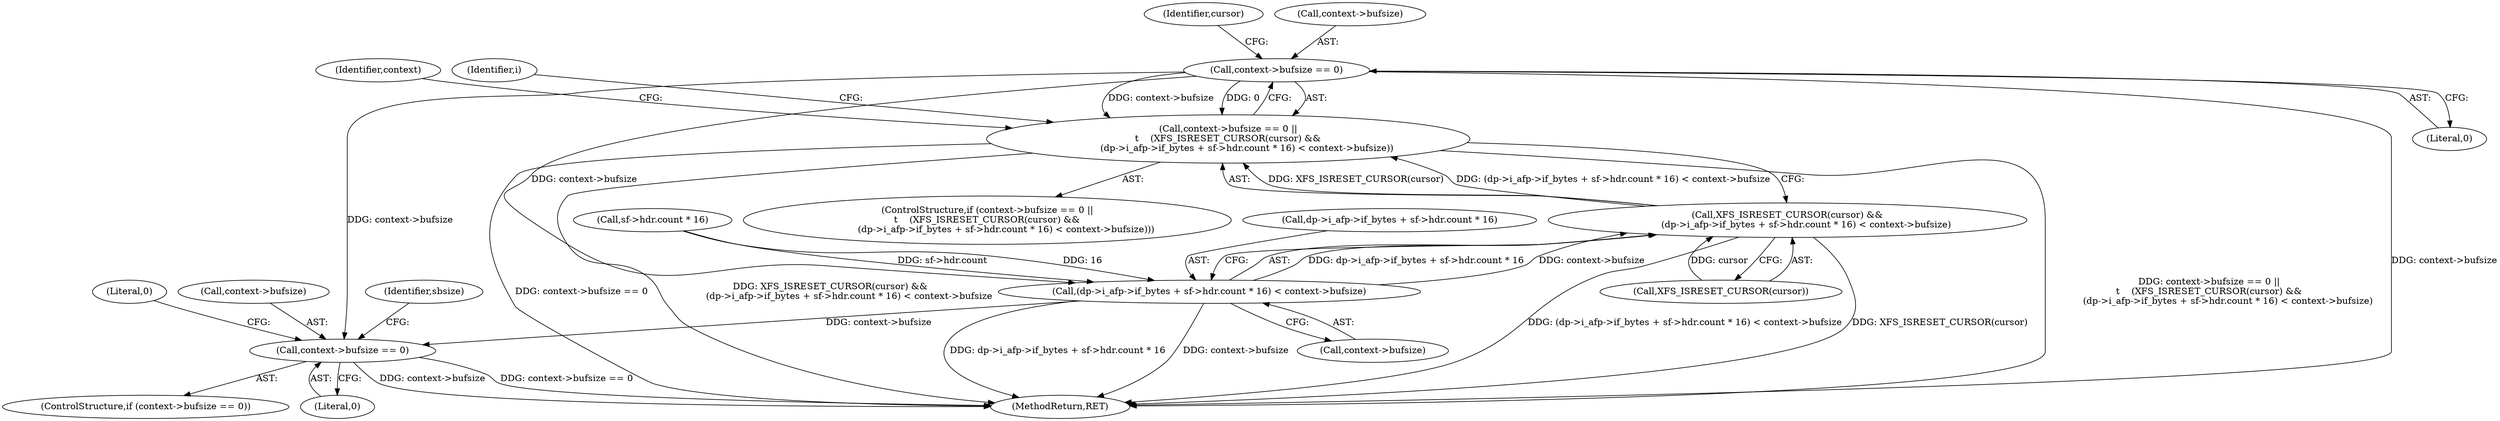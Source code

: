 digraph "0_linux_2e83b79b2d6c78bf1b4aa227938a214dcbddc83f_0@pointer" {
"1000179" [label="(Call,context->bufsize == 0)"];
"1000178" [label="(Call,context->bufsize == 0 ||\n\t    (XFS_ISRESET_CURSOR(cursor) &&\n             (dp->i_afp->if_bytes + sf->hdr.count * 16) < context->bufsize))"];
"1000187" [label="(Call,(dp->i_afp->if_bytes + sf->hdr.count * 16) < context->bufsize)"];
"1000184" [label="(Call,XFS_ISRESET_CURSOR(cursor) &&\n             (dp->i_afp->if_bytes + sf->hdr.count * 16) < context->bufsize)"];
"1000274" [label="(Call,context->bufsize == 0)"];
"1000276" [label="(Identifier,context)"];
"1000273" [label="(ControlStructure,if (context->bufsize == 0))"];
"1000185" [label="(Call,XFS_ISRESET_CURSOR(cursor))"];
"1000186" [label="(Identifier,cursor)"];
"1000568" [label="(MethodReturn,RET)"];
"1000274" [label="(Call,context->bufsize == 0)"];
"1000278" [label="(Literal,0)"];
"1000194" [label="(Call,sf->hdr.count * 16)"];
"1000188" [label="(Call,dp->i_afp->if_bytes + sf->hdr.count * 16)"];
"1000180" [label="(Call,context->bufsize)"];
"1000280" [label="(Literal,0)"];
"1000184" [label="(Call,XFS_ISRESET_CURSOR(cursor) &&\n             (dp->i_afp->if_bytes + sf->hdr.count * 16) < context->bufsize)"];
"1000177" [label="(ControlStructure,if (context->bufsize == 0 ||\n\t    (XFS_ISRESET_CURSOR(cursor) &&\n             (dp->i_afp->if_bytes + sf->hdr.count * 16) < context->bufsize)))"];
"1000179" [label="(Call,context->bufsize == 0)"];
"1000201" [label="(Call,context->bufsize)"];
"1000178" [label="(Call,context->bufsize == 0 ||\n\t    (XFS_ISRESET_CURSOR(cursor) &&\n             (dp->i_afp->if_bytes + sf->hdr.count * 16) < context->bufsize))"];
"1000183" [label="(Literal,0)"];
"1000275" [label="(Call,context->bufsize)"];
"1000208" [label="(Identifier,i)"];
"1000282" [label="(Identifier,sbsize)"];
"1000187" [label="(Call,(dp->i_afp->if_bytes + sf->hdr.count * 16) < context->bufsize)"];
"1000179" -> "1000178"  [label="AST: "];
"1000179" -> "1000183"  [label="CFG: "];
"1000180" -> "1000179"  [label="AST: "];
"1000183" -> "1000179"  [label="AST: "];
"1000186" -> "1000179"  [label="CFG: "];
"1000178" -> "1000179"  [label="CFG: "];
"1000179" -> "1000568"  [label="DDG: context->bufsize"];
"1000179" -> "1000178"  [label="DDG: context->bufsize"];
"1000179" -> "1000178"  [label="DDG: 0"];
"1000179" -> "1000187"  [label="DDG: context->bufsize"];
"1000179" -> "1000274"  [label="DDG: context->bufsize"];
"1000178" -> "1000177"  [label="AST: "];
"1000178" -> "1000184"  [label="CFG: "];
"1000184" -> "1000178"  [label="AST: "];
"1000208" -> "1000178"  [label="CFG: "];
"1000276" -> "1000178"  [label="CFG: "];
"1000178" -> "1000568"  [label="DDG: context->bufsize == 0 ||\n\t    (XFS_ISRESET_CURSOR(cursor) &&\n             (dp->i_afp->if_bytes + sf->hdr.count * 16) < context->bufsize)"];
"1000178" -> "1000568"  [label="DDG: context->bufsize == 0"];
"1000178" -> "1000568"  [label="DDG: XFS_ISRESET_CURSOR(cursor) &&\n             (dp->i_afp->if_bytes + sf->hdr.count * 16) < context->bufsize"];
"1000184" -> "1000178"  [label="DDG: XFS_ISRESET_CURSOR(cursor)"];
"1000184" -> "1000178"  [label="DDG: (dp->i_afp->if_bytes + sf->hdr.count * 16) < context->bufsize"];
"1000187" -> "1000184"  [label="AST: "];
"1000187" -> "1000201"  [label="CFG: "];
"1000188" -> "1000187"  [label="AST: "];
"1000201" -> "1000187"  [label="AST: "];
"1000184" -> "1000187"  [label="CFG: "];
"1000187" -> "1000568"  [label="DDG: dp->i_afp->if_bytes + sf->hdr.count * 16"];
"1000187" -> "1000568"  [label="DDG: context->bufsize"];
"1000187" -> "1000184"  [label="DDG: dp->i_afp->if_bytes + sf->hdr.count * 16"];
"1000187" -> "1000184"  [label="DDG: context->bufsize"];
"1000194" -> "1000187"  [label="DDG: sf->hdr.count"];
"1000194" -> "1000187"  [label="DDG: 16"];
"1000187" -> "1000274"  [label="DDG: context->bufsize"];
"1000184" -> "1000185"  [label="CFG: "];
"1000185" -> "1000184"  [label="AST: "];
"1000184" -> "1000568"  [label="DDG: (dp->i_afp->if_bytes + sf->hdr.count * 16) < context->bufsize"];
"1000184" -> "1000568"  [label="DDG: XFS_ISRESET_CURSOR(cursor)"];
"1000185" -> "1000184"  [label="DDG: cursor"];
"1000274" -> "1000273"  [label="AST: "];
"1000274" -> "1000278"  [label="CFG: "];
"1000275" -> "1000274"  [label="AST: "];
"1000278" -> "1000274"  [label="AST: "];
"1000280" -> "1000274"  [label="CFG: "];
"1000282" -> "1000274"  [label="CFG: "];
"1000274" -> "1000568"  [label="DDG: context->bufsize"];
"1000274" -> "1000568"  [label="DDG: context->bufsize == 0"];
}
